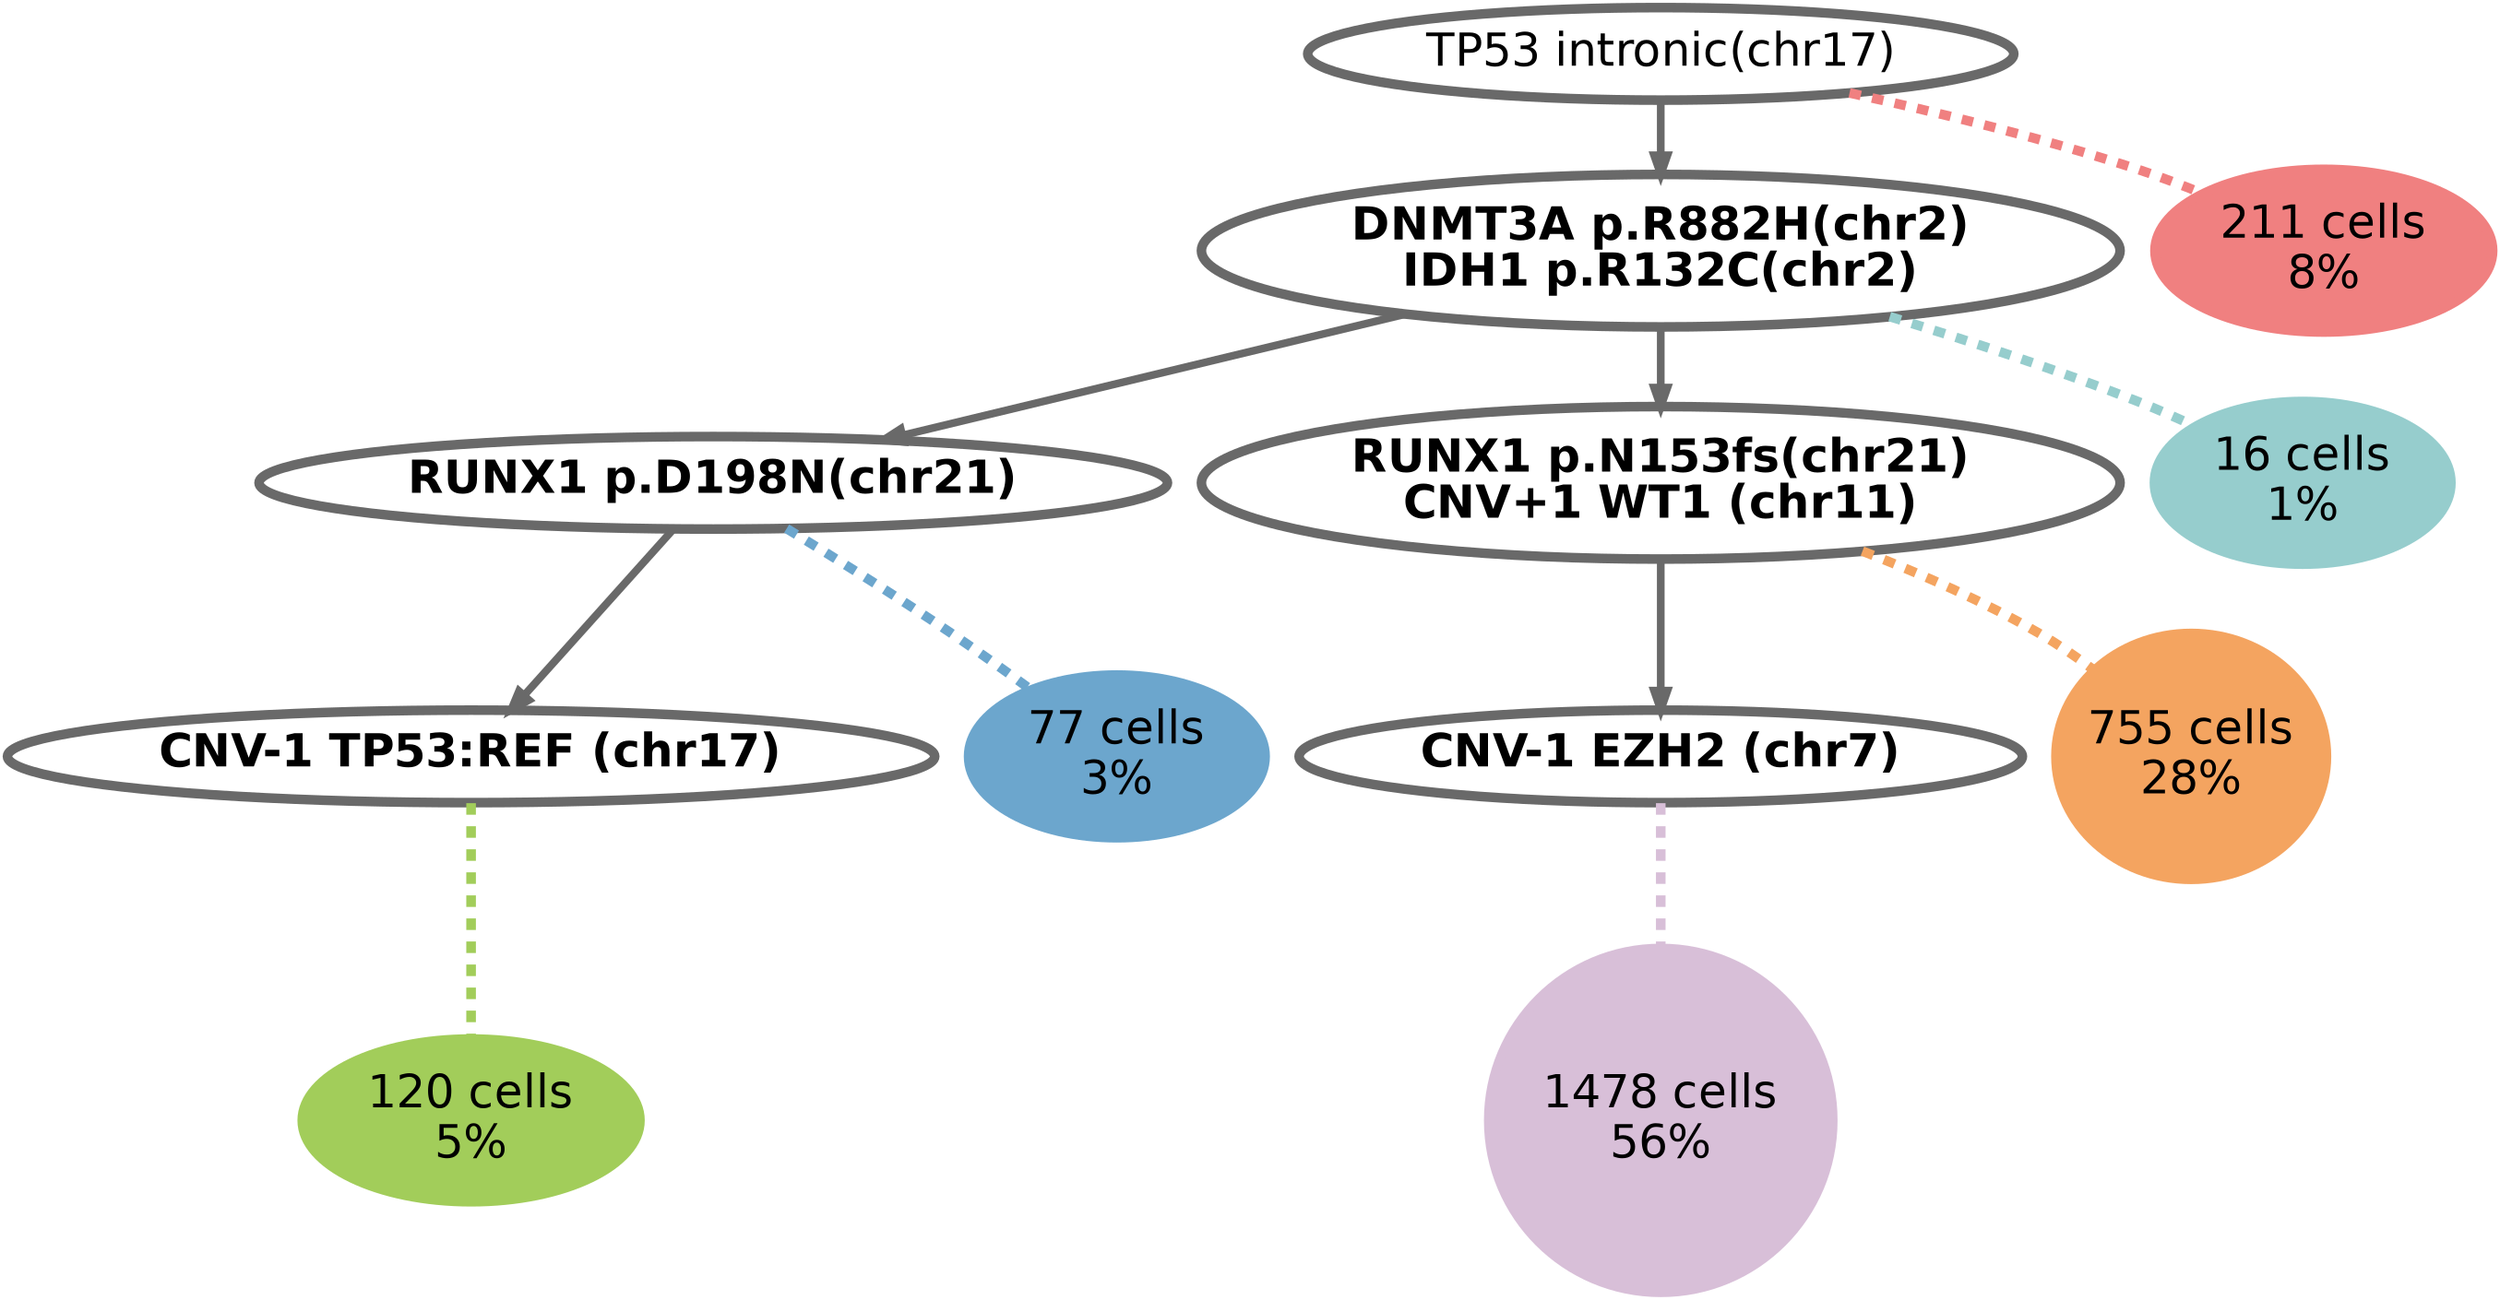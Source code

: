 digraph G{
node [color=dimgray fontsize=24 fontcolor=black fontname=Helvetica penwidth=5];
3 -> 1 [color=dimgray penwidth=4 weight=2];
3 -> 2 [color=dimgray penwidth=4 weight=2];
0 -> 3 [color=dimgray penwidth=4 weight=2];
2 -> 4 [color=dimgray penwidth=4 weight=2];
1 -> 5 [color=dimgray penwidth=4 weight=2];
0[label=<TP53 intronic(chr17)<br/>>];
1[label=<<B>RUNX1 p.D198N(chr21)</B><br/>>];
2[label=<<B>RUNX1 p.N153fs(chr21)</B><br/><B>CNV+1 WT1 (chr11)</B><br/>>];
3[label=<<B>DNMT3A p.R882H(chr2)</B><br/><B>IDH1 p.R132C(chr2)</B><br/>>];
4[label=<<B>CNV-1 EZH2 (chr7)</B><br/>>];
5[label=<<B>CNV-1 TP53:REF (chr17)</B><br/>>];
0 -> 6 [dir=none style=dashed weight=1 penwidth=5 color=lightcoral];
1 -> 7 [dir=none style=dashed weight=1 penwidth=5 color=skyblue3];
2 -> 8 [dir=none style=dashed weight=1 penwidth=5 color=sandybrown];
3 -> 9 [dir=none style=dashed weight=1 penwidth=5 color=paleturquoise3];
4 -> 10 [dir=none style=dashed weight=1 penwidth=5 color=thistle];
5 -> 11 [dir=none style=dashed weight=1 penwidth=5 color=darkolivegreen3];
6[label="211 cells\n8\%" style = filled width=0.939343 height=0.939343 color=lightcoral];
7[label="77 cells\n3\%" style = filled width=0.567451 height=0.567451 color=skyblue3];
8[label="755 cells\n28\%" style = filled width=1.77687 height=1.77687 color=sandybrown];
9[label="16 cells\n1\%" style = filled width=0.258668 height=0.258668 color=paleturquoise3];
10[label="1478 cells\n56\%" style = filled width=2.48611 height=2.48611 color=thistle];
11[label="120 cells\n5\%" style = filled width=0.708392 height=0.708392 color=darkolivegreen3];
}
